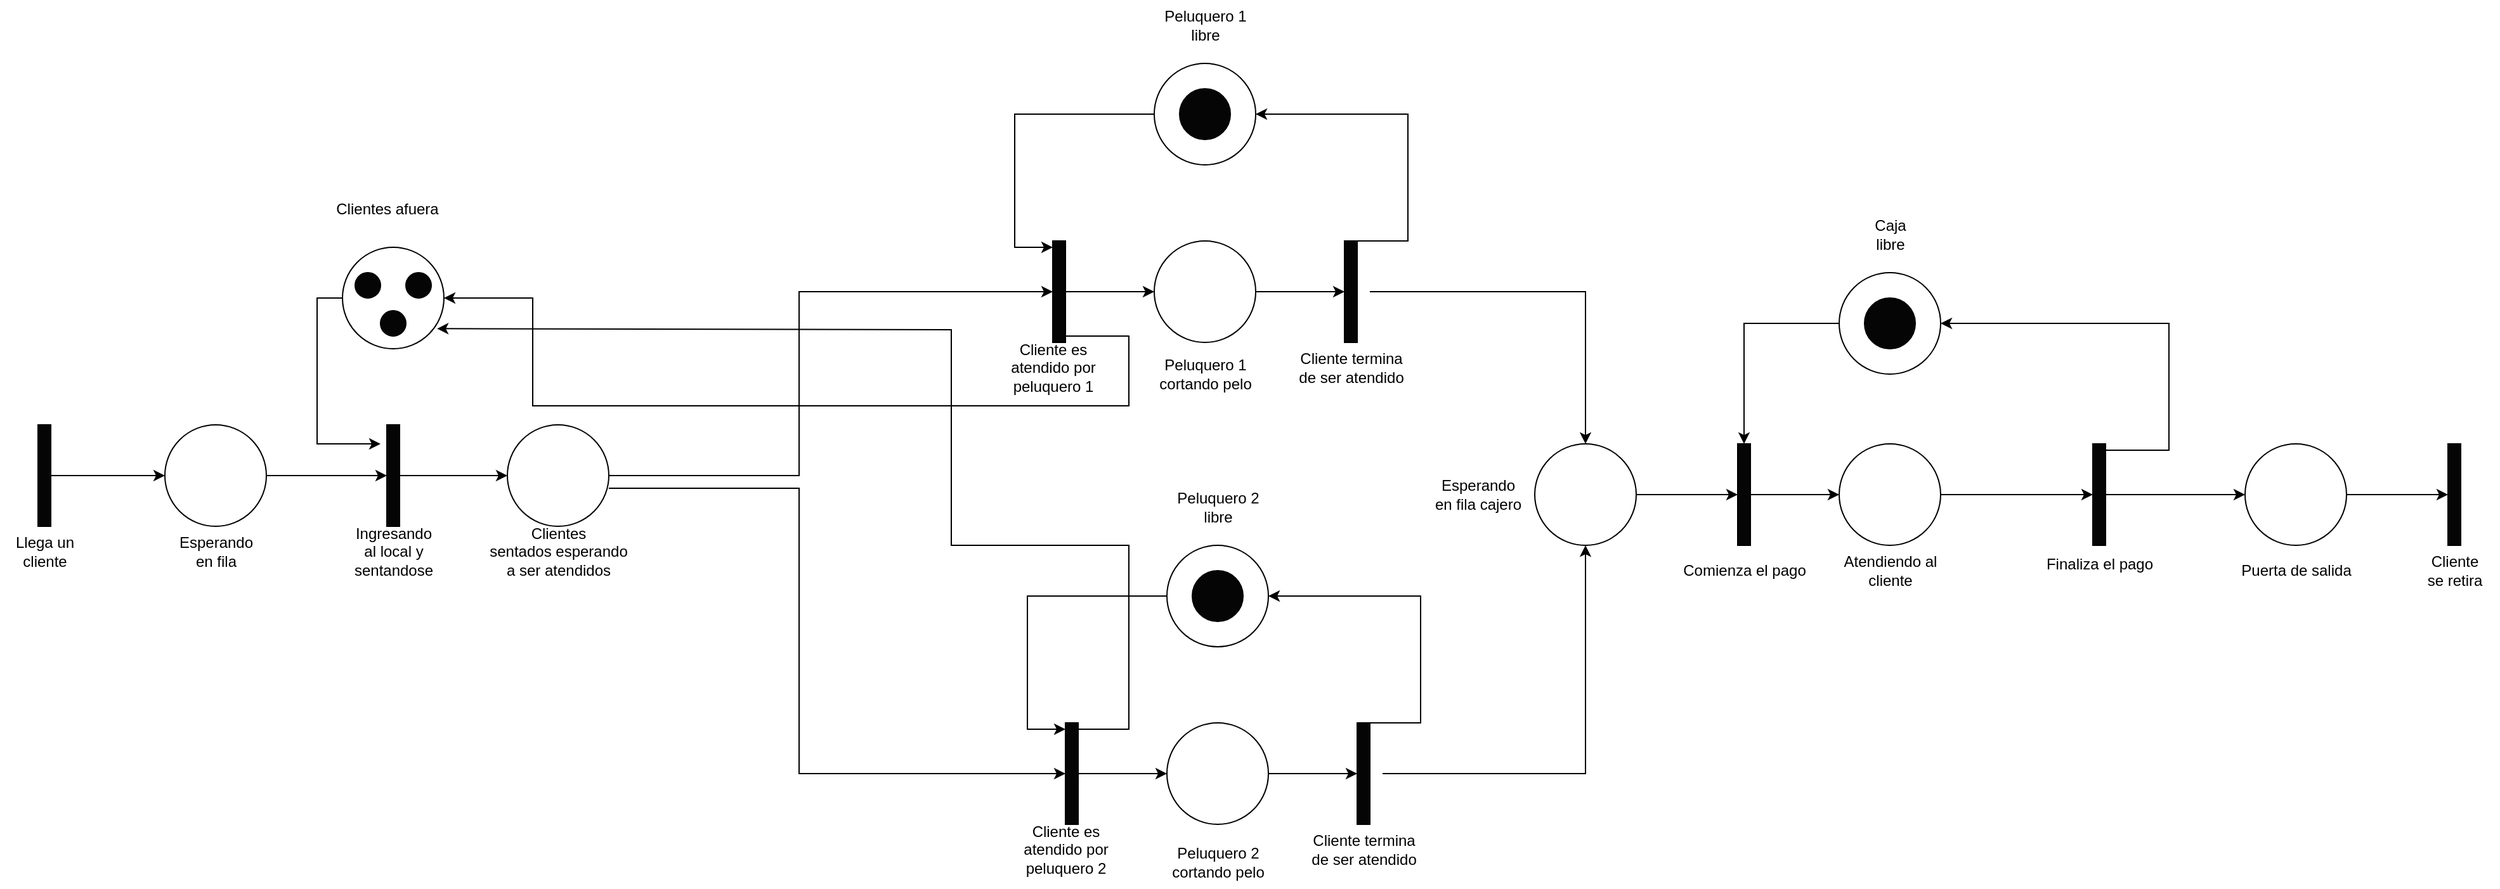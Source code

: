 <mxfile version="24.8.3">
  <diagram name="Page-1" id="_GP_l7PY33MUSnR5wAWt">
    <mxGraphModel dx="2049" dy="1036" grid="1" gridSize="10" guides="1" tooltips="1" connect="1" arrows="1" fold="1" page="1" pageScale="1" pageWidth="1400" pageHeight="850" math="0" shadow="0">
      <root>
        <mxCell id="0" />
        <mxCell id="1" parent="0" />
        <mxCell id="L89Jx8Sr5XMEMQ69WpXP-7" value="" style="edgeStyle=orthogonalEdgeStyle;rounded=0;orthogonalLoop=1;jettySize=auto;html=1;" edge="1" parent="1" source="L89Jx8Sr5XMEMQ69WpXP-3" target="L89Jx8Sr5XMEMQ69WpXP-18">
          <mxGeometry relative="1" as="geometry">
            <mxPoint x="1380" y="340" as="targetPoint" />
            <Array as="points">
              <mxPoint x="1340" y="435" />
              <mxPoint x="1340" y="290" />
            </Array>
          </mxGeometry>
        </mxCell>
        <mxCell id="L89Jx8Sr5XMEMQ69WpXP-3" value="" style="ellipse;whiteSpace=wrap;html=1;aspect=fixed;" vertex="1" parent="1">
          <mxGeometry x="1110" y="395" width="80" height="80" as="geometry" />
        </mxCell>
        <mxCell id="L89Jx8Sr5XMEMQ69WpXP-66" value="" style="edgeStyle=orthogonalEdgeStyle;rounded=0;orthogonalLoop=1;jettySize=auto;html=1;curved=0;" edge="1" parent="1" source="L89Jx8Sr5XMEMQ69WpXP-4" target="L89Jx8Sr5XMEMQ69WpXP-63">
          <mxGeometry relative="1" as="geometry" />
        </mxCell>
        <mxCell id="L89Jx8Sr5XMEMQ69WpXP-4" value="" style="html=1;points=[[0,0,0,0,5],[0,1,0,0,-5],[1,0,0,0,5],[1,1,0,0,-5]];perimeter=orthogonalPerimeter;outlineConnect=0;targetShapes=umlLifeline;portConstraint=eastwest;newEdgeStyle={&quot;curved&quot;:0,&quot;rounded&quot;:0};fillColor=#050505;" vertex="1" parent="1">
          <mxGeometry x="740" y="395" width="10" height="80" as="geometry" />
        </mxCell>
        <mxCell id="L89Jx8Sr5XMEMQ69WpXP-8" value="&lt;div&gt;Llega un&lt;/div&gt;&lt;div&gt;cliente&lt;br&gt;&lt;/div&gt;" style="text;html=1;align=center;verticalAlign=middle;resizable=0;points=[];autosize=1;strokeColor=none;fillColor=none;" vertex="1" parent="1">
          <mxGeometry x="710" y="475" width="70" height="40" as="geometry" />
        </mxCell>
        <mxCell id="L89Jx8Sr5XMEMQ69WpXP-9" value="&lt;div&gt;Clientes&lt;/div&gt;&lt;div&gt;sentados esperando&lt;/div&gt;&lt;div&gt;a ser atendidos&lt;br&gt;&lt;/div&gt;" style="text;html=1;align=center;verticalAlign=middle;resizable=0;points=[];autosize=1;strokeColor=none;fillColor=none;" vertex="1" parent="1">
          <mxGeometry x="1080" y="465" width="140" height="60" as="geometry" />
        </mxCell>
        <mxCell id="L89Jx8Sr5XMEMQ69WpXP-10" value="" style="ellipse;whiteSpace=wrap;html=1;aspect=fixed;" vertex="1" parent="1">
          <mxGeometry x="980" y="255" width="80" height="80" as="geometry" />
        </mxCell>
        <mxCell id="L89Jx8Sr5XMEMQ69WpXP-12" value="" style="ellipse;whiteSpace=wrap;html=1;aspect=fixed;fillColor=#050505;" vertex="1" parent="1">
          <mxGeometry x="990" y="275" width="20" height="20" as="geometry" />
        </mxCell>
        <mxCell id="L89Jx8Sr5XMEMQ69WpXP-13" value="" style="ellipse;whiteSpace=wrap;html=1;aspect=fixed;fillColor=#050505;" vertex="1" parent="1">
          <mxGeometry x="1010" y="305" width="20" height="20" as="geometry" />
        </mxCell>
        <mxCell id="L89Jx8Sr5XMEMQ69WpXP-14" value="" style="ellipse;whiteSpace=wrap;html=1;aspect=fixed;fillColor=#050505;" vertex="1" parent="1">
          <mxGeometry x="1030" y="275" width="20" height="20" as="geometry" />
        </mxCell>
        <mxCell id="L89Jx8Sr5XMEMQ69WpXP-15" value="Clientes afuera" style="text;html=1;align=center;verticalAlign=middle;resizable=0;points=[];autosize=1;strokeColor=none;fillColor=none;" vertex="1" parent="1">
          <mxGeometry x="960" y="210" width="110" height="30" as="geometry" />
        </mxCell>
        <mxCell id="L89Jx8Sr5XMEMQ69WpXP-24" value="" style="edgeStyle=orthogonalEdgeStyle;rounded=0;orthogonalLoop=1;jettySize=auto;html=1;" edge="1" parent="1" source="L89Jx8Sr5XMEMQ69WpXP-17" target="L89Jx8Sr5XMEMQ69WpXP-19">
          <mxGeometry relative="1" as="geometry" />
        </mxCell>
        <mxCell id="L89Jx8Sr5XMEMQ69WpXP-17" value="" style="ellipse;whiteSpace=wrap;html=1;aspect=fixed;" vertex="1" parent="1">
          <mxGeometry x="1620" y="250" width="80" height="80" as="geometry" />
        </mxCell>
        <mxCell id="L89Jx8Sr5XMEMQ69WpXP-23" value="" style="edgeStyle=orthogonalEdgeStyle;rounded=0;orthogonalLoop=1;jettySize=auto;html=1;curved=0;" edge="1" parent="1" source="L89Jx8Sr5XMEMQ69WpXP-18" target="L89Jx8Sr5XMEMQ69WpXP-17">
          <mxGeometry relative="1" as="geometry" />
        </mxCell>
        <mxCell id="L89Jx8Sr5XMEMQ69WpXP-18" value="" style="html=1;points=[[0,0,0,0,5],[0,1,0,0,-5],[1,0,0,0,5],[1,1,0,0,-5]];perimeter=orthogonalPerimeter;outlineConnect=0;targetShapes=umlLifeline;portConstraint=eastwest;newEdgeStyle={&quot;curved&quot;:0,&quot;rounded&quot;:0};fillColor=#050505;" vertex="1" parent="1">
          <mxGeometry x="1540" y="250" width="10" height="80" as="geometry" />
        </mxCell>
        <mxCell id="L89Jx8Sr5XMEMQ69WpXP-19" value="" style="html=1;points=[[0,0,0,0,5],[0,1,0,0,-5],[1,0,0,0,5],[1,1,0,0,-5]];perimeter=orthogonalPerimeter;outlineConnect=0;targetShapes=umlLifeline;portConstraint=eastwest;newEdgeStyle={&quot;curved&quot;:0,&quot;rounded&quot;:0};fillColor=#050505;" vertex="1" parent="1">
          <mxGeometry x="1770" y="250" width="10" height="80" as="geometry" />
        </mxCell>
        <mxCell id="L89Jx8Sr5XMEMQ69WpXP-20" value="" style="ellipse;whiteSpace=wrap;html=1;aspect=fixed;" vertex="1" parent="1">
          <mxGeometry x="1620" y="110" width="80" height="80" as="geometry" />
        </mxCell>
        <mxCell id="L89Jx8Sr5XMEMQ69WpXP-21" value="" style="endArrow=classic;html=1;rounded=0;entryX=1;entryY=0.5;entryDx=0;entryDy=0;" edge="1" parent="1" source="L89Jx8Sr5XMEMQ69WpXP-19" target="L89Jx8Sr5XMEMQ69WpXP-20">
          <mxGeometry width="50" height="50" relative="1" as="geometry">
            <mxPoint x="1810" y="260" as="sourcePoint" />
            <mxPoint x="1730" y="270" as="targetPoint" />
            <Array as="points">
              <mxPoint x="1820" y="250" />
              <mxPoint x="1820" y="150" />
            </Array>
          </mxGeometry>
        </mxCell>
        <mxCell id="L89Jx8Sr5XMEMQ69WpXP-22" value="" style="endArrow=classic;html=1;rounded=0;exitX=0;exitY=0.5;exitDx=0;exitDy=0;entryX=0;entryY=0;entryDx=0;entryDy=5;entryPerimeter=0;" edge="1" parent="1" source="L89Jx8Sr5XMEMQ69WpXP-20" target="L89Jx8Sr5XMEMQ69WpXP-18">
          <mxGeometry width="50" height="50" relative="1" as="geometry">
            <mxPoint x="1530" y="190" as="sourcePoint" />
            <mxPoint x="1580" y="140" as="targetPoint" />
            <Array as="points">
              <mxPoint x="1510" y="150" />
              <mxPoint x="1510" y="255" />
            </Array>
          </mxGeometry>
        </mxCell>
        <mxCell id="L89Jx8Sr5XMEMQ69WpXP-25" value="&lt;div&gt;Cliente es&lt;/div&gt;&lt;div&gt;atendido por&lt;/div&gt;&lt;div&gt;peluquero 1&lt;br&gt;&lt;/div&gt;" style="text;html=1;align=center;verticalAlign=middle;resizable=0;points=[];autosize=1;strokeColor=none;fillColor=none;" vertex="1" parent="1">
          <mxGeometry x="1495" y="320" width="90" height="60" as="geometry" />
        </mxCell>
        <mxCell id="L89Jx8Sr5XMEMQ69WpXP-28" value="&lt;div&gt;Cliente termina&lt;/div&gt;&lt;div&gt;de ser atendido&lt;br&gt;&lt;/div&gt;" style="text;html=1;align=center;verticalAlign=middle;resizable=0;points=[];autosize=1;strokeColor=none;fillColor=none;" vertex="1" parent="1">
          <mxGeometry x="1720" y="330" width="110" height="40" as="geometry" />
        </mxCell>
        <mxCell id="L89Jx8Sr5XMEMQ69WpXP-29" value="&lt;div&gt;Peluquero 1&lt;/div&gt;&lt;div&gt;libre&lt;br&gt;&lt;/div&gt;" style="text;html=1;align=center;verticalAlign=middle;resizable=0;points=[];autosize=1;strokeColor=none;fillColor=none;" vertex="1" parent="1">
          <mxGeometry x="1615" y="60" width="90" height="40" as="geometry" />
        </mxCell>
        <mxCell id="L89Jx8Sr5XMEMQ69WpXP-30" value="" style="ellipse;whiteSpace=wrap;html=1;aspect=fixed;fillColor=#050505;" vertex="1" parent="1">
          <mxGeometry x="1640" y="130" width="40" height="40" as="geometry" />
        </mxCell>
        <mxCell id="L89Jx8Sr5XMEMQ69WpXP-31" value="" style="edgeStyle=orthogonalEdgeStyle;rounded=0;orthogonalLoop=1;jettySize=auto;html=1;" edge="1" parent="1" source="L89Jx8Sr5XMEMQ69WpXP-32" target="L89Jx8Sr5XMEMQ69WpXP-35">
          <mxGeometry relative="1" as="geometry" />
        </mxCell>
        <mxCell id="L89Jx8Sr5XMEMQ69WpXP-32" value="" style="ellipse;whiteSpace=wrap;html=1;aspect=fixed;" vertex="1" parent="1">
          <mxGeometry x="1630" y="630" width="80" height="80" as="geometry" />
        </mxCell>
        <mxCell id="L89Jx8Sr5XMEMQ69WpXP-33" value="" style="edgeStyle=orthogonalEdgeStyle;rounded=0;orthogonalLoop=1;jettySize=auto;html=1;curved=0;" edge="1" parent="1" source="L89Jx8Sr5XMEMQ69WpXP-34" target="L89Jx8Sr5XMEMQ69WpXP-32">
          <mxGeometry relative="1" as="geometry" />
        </mxCell>
        <mxCell id="L89Jx8Sr5XMEMQ69WpXP-34" value="" style="html=1;points=[[0,0,0,0,5],[0,1,0,0,-5],[1,0,0,0,5],[1,1,0,0,-5]];perimeter=orthogonalPerimeter;outlineConnect=0;targetShapes=umlLifeline;portConstraint=eastwest;newEdgeStyle={&quot;curved&quot;:0,&quot;rounded&quot;:0};fillColor=#050505;" vertex="1" parent="1">
          <mxGeometry x="1550" y="630" width="10" height="80" as="geometry" />
        </mxCell>
        <mxCell id="L89Jx8Sr5XMEMQ69WpXP-35" value="" style="html=1;points=[[0,0,0,0,5],[0,1,0,0,-5],[1,0,0,0,5],[1,1,0,0,-5]];perimeter=orthogonalPerimeter;outlineConnect=0;targetShapes=umlLifeline;portConstraint=eastwest;newEdgeStyle={&quot;curved&quot;:0,&quot;rounded&quot;:0};fillColor=#050505;" vertex="1" parent="1">
          <mxGeometry x="1780" y="630" width="10" height="80" as="geometry" />
        </mxCell>
        <mxCell id="L89Jx8Sr5XMEMQ69WpXP-36" value="" style="ellipse;whiteSpace=wrap;html=1;aspect=fixed;" vertex="1" parent="1">
          <mxGeometry x="1630" y="490" width="80" height="80" as="geometry" />
        </mxCell>
        <mxCell id="L89Jx8Sr5XMEMQ69WpXP-37" value="" style="endArrow=classic;html=1;rounded=0;entryX=1;entryY=0.5;entryDx=0;entryDy=0;" edge="1" parent="1" source="L89Jx8Sr5XMEMQ69WpXP-35" target="L89Jx8Sr5XMEMQ69WpXP-36">
          <mxGeometry width="50" height="50" relative="1" as="geometry">
            <mxPoint x="1820" y="640" as="sourcePoint" />
            <mxPoint x="1740" y="650" as="targetPoint" />
            <Array as="points">
              <mxPoint x="1830" y="630" />
              <mxPoint x="1830" y="530" />
            </Array>
          </mxGeometry>
        </mxCell>
        <mxCell id="L89Jx8Sr5XMEMQ69WpXP-38" value="" style="endArrow=classic;html=1;rounded=0;exitX=0;exitY=0.5;exitDx=0;exitDy=0;entryX=0;entryY=0;entryDx=0;entryDy=5;entryPerimeter=0;" edge="1" parent="1" source="L89Jx8Sr5XMEMQ69WpXP-36" target="L89Jx8Sr5XMEMQ69WpXP-34">
          <mxGeometry width="50" height="50" relative="1" as="geometry">
            <mxPoint x="1540" y="570" as="sourcePoint" />
            <mxPoint x="1590" y="520" as="targetPoint" />
            <Array as="points">
              <mxPoint x="1520" y="530" />
              <mxPoint x="1520" y="635" />
            </Array>
          </mxGeometry>
        </mxCell>
        <mxCell id="L89Jx8Sr5XMEMQ69WpXP-39" value="&lt;div&gt;Cliente es&lt;/div&gt;&lt;div&gt;atendido por&lt;/div&gt;&lt;div&gt;peluquero 2&lt;br&gt;&lt;/div&gt;" style="text;html=1;align=center;verticalAlign=middle;resizable=0;points=[];autosize=1;strokeColor=none;fillColor=none;" vertex="1" parent="1">
          <mxGeometry x="1505" y="700" width="90" height="60" as="geometry" />
        </mxCell>
        <mxCell id="L89Jx8Sr5XMEMQ69WpXP-40" value="&lt;div&gt;Cliente termina&lt;/div&gt;&lt;div&gt;de ser atendido&lt;br&gt;&lt;/div&gt;" style="text;html=1;align=center;verticalAlign=middle;resizable=0;points=[];autosize=1;strokeColor=none;fillColor=none;" vertex="1" parent="1">
          <mxGeometry x="1730" y="710" width="110" height="40" as="geometry" />
        </mxCell>
        <mxCell id="L89Jx8Sr5XMEMQ69WpXP-41" value="&lt;div&gt;Peluquero 2&lt;br&gt;&lt;/div&gt;&lt;div&gt;libre&lt;br&gt;&lt;/div&gt;" style="text;html=1;align=center;verticalAlign=middle;resizable=0;points=[];autosize=1;strokeColor=none;fillColor=none;" vertex="1" parent="1">
          <mxGeometry x="1625" y="440" width="90" height="40" as="geometry" />
        </mxCell>
        <mxCell id="L89Jx8Sr5XMEMQ69WpXP-42" value="" style="ellipse;whiteSpace=wrap;html=1;aspect=fixed;fillColor=#050505;" vertex="1" parent="1">
          <mxGeometry x="1650" y="510" width="40" height="40" as="geometry" />
        </mxCell>
        <mxCell id="L89Jx8Sr5XMEMQ69WpXP-43" value="" style="edgeStyle=orthogonalEdgeStyle;rounded=0;orthogonalLoop=1;jettySize=auto;html=1;" edge="1" parent="1" target="L89Jx8Sr5XMEMQ69WpXP-34">
          <mxGeometry relative="1" as="geometry">
            <mxPoint x="1190" y="445" as="sourcePoint" />
            <mxPoint x="1440" y="670" as="targetPoint" />
            <Array as="points">
              <mxPoint x="1340" y="445" />
              <mxPoint x="1340" y="670" />
            </Array>
          </mxGeometry>
        </mxCell>
        <mxCell id="L89Jx8Sr5XMEMQ69WpXP-51" value="" style="edgeStyle=orthogonalEdgeStyle;rounded=0;orthogonalLoop=1;jettySize=auto;html=1;" edge="1" parent="1" source="L89Jx8Sr5XMEMQ69WpXP-45" target="L89Jx8Sr5XMEMQ69WpXP-46">
          <mxGeometry relative="1" as="geometry" />
        </mxCell>
        <mxCell id="L89Jx8Sr5XMEMQ69WpXP-45" value="" style="ellipse;whiteSpace=wrap;html=1;aspect=fixed;" vertex="1" parent="1">
          <mxGeometry x="1920" y="410" width="80" height="80" as="geometry" />
        </mxCell>
        <mxCell id="L89Jx8Sr5XMEMQ69WpXP-52" value="" style="edgeStyle=orthogonalEdgeStyle;rounded=0;orthogonalLoop=1;jettySize=auto;html=1;curved=0;" edge="1" parent="1" source="L89Jx8Sr5XMEMQ69WpXP-46" target="L89Jx8Sr5XMEMQ69WpXP-49">
          <mxGeometry relative="1" as="geometry" />
        </mxCell>
        <mxCell id="L89Jx8Sr5XMEMQ69WpXP-46" value="" style="html=1;points=[[0,0,0,0,5],[0,1,0,0,-5],[1,0,0,0,5],[1,1,0,0,-5]];perimeter=orthogonalPerimeter;outlineConnect=0;targetShapes=umlLifeline;portConstraint=eastwest;newEdgeStyle={&quot;curved&quot;:0,&quot;rounded&quot;:0};fillColor=#050505;" vertex="1" parent="1">
          <mxGeometry x="2080" y="410" width="10" height="80" as="geometry" />
        </mxCell>
        <mxCell id="L89Jx8Sr5XMEMQ69WpXP-47" value="" style="endArrow=classic;html=1;rounded=0;" edge="1" parent="1" target="L89Jx8Sr5XMEMQ69WpXP-45">
          <mxGeometry width="50" height="50" relative="1" as="geometry">
            <mxPoint x="1800" y="670" as="sourcePoint" />
            <mxPoint x="2130" y="400" as="targetPoint" />
            <Array as="points">
              <mxPoint x="1960" y="670" />
            </Array>
          </mxGeometry>
        </mxCell>
        <mxCell id="L89Jx8Sr5XMEMQ69WpXP-48" value="" style="endArrow=classic;html=1;rounded=0;entryX=0.5;entryY=0;entryDx=0;entryDy=0;" edge="1" parent="1" target="L89Jx8Sr5XMEMQ69WpXP-45">
          <mxGeometry width="50" height="50" relative="1" as="geometry">
            <mxPoint x="1790" y="290" as="sourcePoint" />
            <mxPoint x="2130" y="400" as="targetPoint" />
            <Array as="points">
              <mxPoint x="1960" y="290" />
            </Array>
          </mxGeometry>
        </mxCell>
        <mxCell id="L89Jx8Sr5XMEMQ69WpXP-53" value="" style="edgeStyle=orthogonalEdgeStyle;rounded=0;orthogonalLoop=1;jettySize=auto;html=1;" edge="1" parent="1" source="L89Jx8Sr5XMEMQ69WpXP-49" target="L89Jx8Sr5XMEMQ69WpXP-50">
          <mxGeometry relative="1" as="geometry" />
        </mxCell>
        <mxCell id="L89Jx8Sr5XMEMQ69WpXP-49" value="" style="ellipse;whiteSpace=wrap;html=1;aspect=fixed;" vertex="1" parent="1">
          <mxGeometry x="2160" y="410" width="80" height="80" as="geometry" />
        </mxCell>
        <mxCell id="L89Jx8Sr5XMEMQ69WpXP-76" value="" style="edgeStyle=orthogonalEdgeStyle;rounded=0;orthogonalLoop=1;jettySize=auto;html=1;curved=0;" edge="1" parent="1" source="L89Jx8Sr5XMEMQ69WpXP-50" target="L89Jx8Sr5XMEMQ69WpXP-74">
          <mxGeometry relative="1" as="geometry" />
        </mxCell>
        <mxCell id="L89Jx8Sr5XMEMQ69WpXP-50" value="" style="html=1;points=[[0,0,0,0,5],[0,1,0,0,-5],[1,0,0,0,5],[1,1,0,0,-5]];perimeter=orthogonalPerimeter;outlineConnect=0;targetShapes=umlLifeline;portConstraint=eastwest;newEdgeStyle={&quot;curved&quot;:0,&quot;rounded&quot;:0};fillColor=#050505;" vertex="1" parent="1">
          <mxGeometry x="2360" y="410" width="10" height="80" as="geometry" />
        </mxCell>
        <mxCell id="L89Jx8Sr5XMEMQ69WpXP-54" value="" style="ellipse;whiteSpace=wrap;html=1;aspect=fixed;" vertex="1" parent="1">
          <mxGeometry x="2160" y="275" width="80" height="80" as="geometry" />
        </mxCell>
        <mxCell id="L89Jx8Sr5XMEMQ69WpXP-55" value="&lt;div&gt;Caja&lt;/div&gt;&lt;div&gt;libre&lt;br&gt;&lt;/div&gt;" style="text;html=1;align=center;verticalAlign=middle;resizable=0;points=[];autosize=1;strokeColor=none;fillColor=none;" vertex="1" parent="1">
          <mxGeometry x="2175" y="225" width="50" height="40" as="geometry" />
        </mxCell>
        <mxCell id="L89Jx8Sr5XMEMQ69WpXP-56" value="" style="ellipse;whiteSpace=wrap;html=1;aspect=fixed;fillColor=#050505;" vertex="1" parent="1">
          <mxGeometry x="2180" y="295" width="40" height="40" as="geometry" />
        </mxCell>
        <mxCell id="L89Jx8Sr5XMEMQ69WpXP-57" value="" style="endArrow=classic;html=1;rounded=0;entryX=1;entryY=0.5;entryDx=0;entryDy=0;exitX=1;exitY=0;exitDx=0;exitDy=5;exitPerimeter=0;" edge="1" parent="1" source="L89Jx8Sr5XMEMQ69WpXP-50" target="L89Jx8Sr5XMEMQ69WpXP-54">
          <mxGeometry width="50" height="50" relative="1" as="geometry">
            <mxPoint x="2110" y="340" as="sourcePoint" />
            <mxPoint x="2160" y="290" as="targetPoint" />
            <Array as="points">
              <mxPoint x="2420" y="415" />
              <mxPoint x="2420" y="315" />
              <mxPoint x="2360" y="315" />
            </Array>
          </mxGeometry>
        </mxCell>
        <mxCell id="L89Jx8Sr5XMEMQ69WpXP-58" value="" style="endArrow=classic;html=1;rounded=0;exitX=0;exitY=0.5;exitDx=0;exitDy=0;" edge="1" parent="1" source="L89Jx8Sr5XMEMQ69WpXP-54" target="L89Jx8Sr5XMEMQ69WpXP-46">
          <mxGeometry width="50" height="50" relative="1" as="geometry">
            <mxPoint x="2110" y="340" as="sourcePoint" />
            <mxPoint x="2160" y="290" as="targetPoint" />
            <Array as="points">
              <mxPoint x="2085" y="315" />
            </Array>
          </mxGeometry>
        </mxCell>
        <mxCell id="L89Jx8Sr5XMEMQ69WpXP-59" value="&lt;div&gt;Esperando&lt;/div&gt;&lt;div&gt;en fila cajero&lt;br&gt;&lt;/div&gt;" style="text;html=1;align=center;verticalAlign=middle;resizable=0;points=[];autosize=1;strokeColor=none;fillColor=none;" vertex="1" parent="1">
          <mxGeometry x="1830" y="430" width="90" height="40" as="geometry" />
        </mxCell>
        <mxCell id="L89Jx8Sr5XMEMQ69WpXP-60" value="&lt;div&gt;Atendiendo al&lt;/div&gt;&lt;div&gt;cliente&lt;br&gt;&lt;/div&gt;" style="text;html=1;align=center;verticalAlign=middle;resizable=0;points=[];autosize=1;strokeColor=none;fillColor=none;" vertex="1" parent="1">
          <mxGeometry x="2150" y="490" width="100" height="40" as="geometry" />
        </mxCell>
        <mxCell id="L89Jx8Sr5XMEMQ69WpXP-61" value="Finaliza el pago" style="text;html=1;align=center;verticalAlign=middle;resizable=0;points=[];autosize=1;strokeColor=none;fillColor=none;" vertex="1" parent="1">
          <mxGeometry x="2310" y="490" width="110" height="30" as="geometry" />
        </mxCell>
        <mxCell id="L89Jx8Sr5XMEMQ69WpXP-62" value="Comienza el pago" style="text;html=1;align=center;verticalAlign=middle;resizable=0;points=[];autosize=1;strokeColor=none;fillColor=none;" vertex="1" parent="1">
          <mxGeometry x="2025" y="495" width="120" height="30" as="geometry" />
        </mxCell>
        <mxCell id="L89Jx8Sr5XMEMQ69WpXP-67" value="" style="edgeStyle=orthogonalEdgeStyle;rounded=0;orthogonalLoop=1;jettySize=auto;html=1;" edge="1" parent="1" source="L89Jx8Sr5XMEMQ69WpXP-63" target="L89Jx8Sr5XMEMQ69WpXP-65">
          <mxGeometry relative="1" as="geometry" />
        </mxCell>
        <mxCell id="L89Jx8Sr5XMEMQ69WpXP-63" value="" style="ellipse;whiteSpace=wrap;html=1;aspect=fixed;" vertex="1" parent="1">
          <mxGeometry x="840" y="395" width="80" height="80" as="geometry" />
        </mxCell>
        <mxCell id="L89Jx8Sr5XMEMQ69WpXP-70" value="" style="edgeStyle=orthogonalEdgeStyle;rounded=0;orthogonalLoop=1;jettySize=auto;html=1;curved=0;" edge="1" parent="1" source="L89Jx8Sr5XMEMQ69WpXP-65" target="L89Jx8Sr5XMEMQ69WpXP-3">
          <mxGeometry relative="1" as="geometry" />
        </mxCell>
        <mxCell id="L89Jx8Sr5XMEMQ69WpXP-65" value="" style="html=1;points=[[0,0,0,0,5],[0,1,0,0,-5],[1,0,0,0,5],[1,1,0,0,-5]];perimeter=orthogonalPerimeter;outlineConnect=0;targetShapes=umlLifeline;portConstraint=eastwest;newEdgeStyle={&quot;curved&quot;:0,&quot;rounded&quot;:0};fillColor=#050505;" vertex="1" parent="1">
          <mxGeometry x="1015" y="395" width="10" height="80" as="geometry" />
        </mxCell>
        <mxCell id="L89Jx8Sr5XMEMQ69WpXP-68" value="&lt;div&gt;Esperando&lt;/div&gt;&lt;div&gt;en fila&lt;br&gt;&lt;/div&gt;" style="text;html=1;align=center;verticalAlign=middle;resizable=0;points=[];autosize=1;strokeColor=none;fillColor=none;" vertex="1" parent="1">
          <mxGeometry x="840" y="475" width="80" height="40" as="geometry" />
        </mxCell>
        <mxCell id="L89Jx8Sr5XMEMQ69WpXP-69" value="&lt;div&gt;Ingresando&lt;/div&gt;&lt;div&gt;al local y&lt;/div&gt;&lt;div&gt;sentandose&lt;br&gt;&lt;/div&gt;" style="text;html=1;align=center;verticalAlign=middle;resizable=0;points=[];autosize=1;strokeColor=none;fillColor=none;" vertex="1" parent="1">
          <mxGeometry x="975" y="465" width="90" height="60" as="geometry" />
        </mxCell>
        <mxCell id="L89Jx8Sr5XMEMQ69WpXP-71" value="" style="endArrow=classic;html=1;rounded=0;exitX=0;exitY=0.5;exitDx=0;exitDy=0;" edge="1" parent="1" source="L89Jx8Sr5XMEMQ69WpXP-10">
          <mxGeometry width="50" height="50" relative="1" as="geometry">
            <mxPoint x="1150" y="460" as="sourcePoint" />
            <mxPoint x="1010" y="410" as="targetPoint" />
            <Array as="points">
              <mxPoint x="960" y="295" />
              <mxPoint x="960" y="410" />
            </Array>
          </mxGeometry>
        </mxCell>
        <mxCell id="L89Jx8Sr5XMEMQ69WpXP-72" value="" style="endArrow=classic;html=1;rounded=0;exitX=1;exitY=1;exitDx=0;exitDy=-5;exitPerimeter=0;entryX=1;entryY=0.5;entryDx=0;entryDy=0;" edge="1" parent="1" source="L89Jx8Sr5XMEMQ69WpXP-18" target="L89Jx8Sr5XMEMQ69WpXP-10">
          <mxGeometry width="50" height="50" relative="1" as="geometry">
            <mxPoint x="1590" y="470" as="sourcePoint" />
            <mxPoint x="1640" y="420" as="targetPoint" />
            <Array as="points">
              <mxPoint x="1600" y="325" />
              <mxPoint x="1600" y="380" />
              <mxPoint x="1130" y="380" />
              <mxPoint x="1130" y="295" />
            </Array>
          </mxGeometry>
        </mxCell>
        <mxCell id="L89Jx8Sr5XMEMQ69WpXP-73" value="" style="endArrow=classic;html=1;rounded=0;exitX=1;exitY=0;exitDx=0;exitDy=5;exitPerimeter=0;entryX=0.932;entryY=0.802;entryDx=0;entryDy=0;entryPerimeter=0;" edge="1" parent="1" source="L89Jx8Sr5XMEMQ69WpXP-34" target="L89Jx8Sr5XMEMQ69WpXP-10">
          <mxGeometry width="50" height="50" relative="1" as="geometry">
            <mxPoint x="1510" y="510" as="sourcePoint" />
            <mxPoint x="1560" y="460" as="targetPoint" />
            <Array as="points">
              <mxPoint x="1600" y="635" />
              <mxPoint x="1600" y="490" />
              <mxPoint x="1460" y="490" />
              <mxPoint x="1460" y="320" />
            </Array>
          </mxGeometry>
        </mxCell>
        <mxCell id="L89Jx8Sr5XMEMQ69WpXP-78" value="" style="edgeStyle=orthogonalEdgeStyle;rounded=0;orthogonalLoop=1;jettySize=auto;html=1;" edge="1" parent="1" source="L89Jx8Sr5XMEMQ69WpXP-74" target="L89Jx8Sr5XMEMQ69WpXP-77">
          <mxGeometry relative="1" as="geometry" />
        </mxCell>
        <mxCell id="L89Jx8Sr5XMEMQ69WpXP-74" value="" style="ellipse;whiteSpace=wrap;html=1;aspect=fixed;" vertex="1" parent="1">
          <mxGeometry x="2480" y="410" width="80" height="80" as="geometry" />
        </mxCell>
        <mxCell id="L89Jx8Sr5XMEMQ69WpXP-75" value="Puerta de salida" style="text;html=1;align=center;verticalAlign=middle;resizable=0;points=[];autosize=1;strokeColor=none;fillColor=none;" vertex="1" parent="1">
          <mxGeometry x="2465" y="495" width="110" height="30" as="geometry" />
        </mxCell>
        <mxCell id="L89Jx8Sr5XMEMQ69WpXP-77" value="" style="html=1;points=[[0,0,0,0,5],[0,1,0,0,-5],[1,0,0,0,5],[1,1,0,0,-5]];perimeter=orthogonalPerimeter;outlineConnect=0;targetShapes=umlLifeline;portConstraint=eastwest;newEdgeStyle={&quot;curved&quot;:0,&quot;rounded&quot;:0};fillColor=#050505;" vertex="1" parent="1">
          <mxGeometry x="2640" y="410" width="10" height="80" as="geometry" />
        </mxCell>
        <mxCell id="L89Jx8Sr5XMEMQ69WpXP-79" value="&lt;div&gt;Cliente&lt;/div&gt;&lt;div&gt;se retira&lt;br&gt;&lt;/div&gt;" style="text;html=1;align=center;verticalAlign=middle;resizable=0;points=[];autosize=1;strokeColor=none;fillColor=none;" vertex="1" parent="1">
          <mxGeometry x="2610" y="490" width="70" height="40" as="geometry" />
        </mxCell>
        <mxCell id="L89Jx8Sr5XMEMQ69WpXP-80" value="&lt;div&gt;Peluquero 2&lt;/div&gt;&lt;div&gt;cortando pelo&lt;br&gt;&lt;/div&gt;" style="text;html=1;align=center;verticalAlign=middle;resizable=0;points=[];autosize=1;strokeColor=none;fillColor=none;" vertex="1" parent="1">
          <mxGeometry x="1620" y="720" width="100" height="40" as="geometry" />
        </mxCell>
        <mxCell id="L89Jx8Sr5XMEMQ69WpXP-81" value="&lt;div&gt;Peluquero 1&lt;br&gt;&lt;/div&gt;&lt;div&gt;cortando pelo&lt;br&gt;&lt;/div&gt;" style="text;html=1;align=center;verticalAlign=middle;resizable=0;points=[];autosize=1;strokeColor=none;fillColor=none;" vertex="1" parent="1">
          <mxGeometry x="1610" y="335" width="100" height="40" as="geometry" />
        </mxCell>
      </root>
    </mxGraphModel>
  </diagram>
</mxfile>
